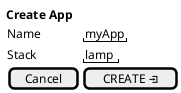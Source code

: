 @startuml

salt
{
  **Create App**
  {
      Name | "myApp"
      Stack | "lamp"
      [ Cancel ] | [ CREATE <&account-login> ]
  }
}

@enduml
